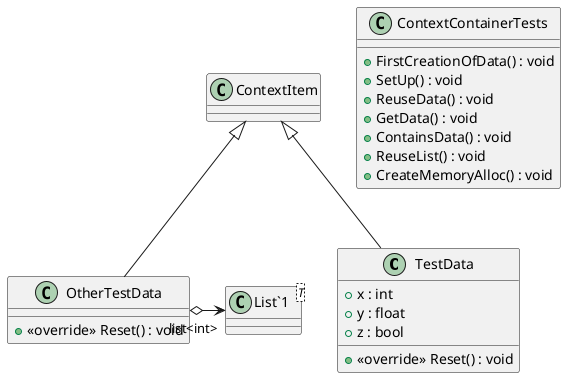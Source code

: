 @startuml
class TestData {
    + x : int
    + y : float
    + z : bool
    + <<override>> Reset() : void
}
class OtherTestData {
    + <<override>> Reset() : void
}
class ContextContainerTests {
    + FirstCreationOfData() : void
    + SetUp() : void
    + ReuseData() : void
    + GetData() : void
    + ContainsData() : void
    + ReuseList() : void
    + CreateMemoryAlloc() : void
}
class "List`1"<T> {
}
ContextItem <|-- TestData
ContextItem <|-- OtherTestData
OtherTestData o-> "list<int>" "List`1"
@enduml
